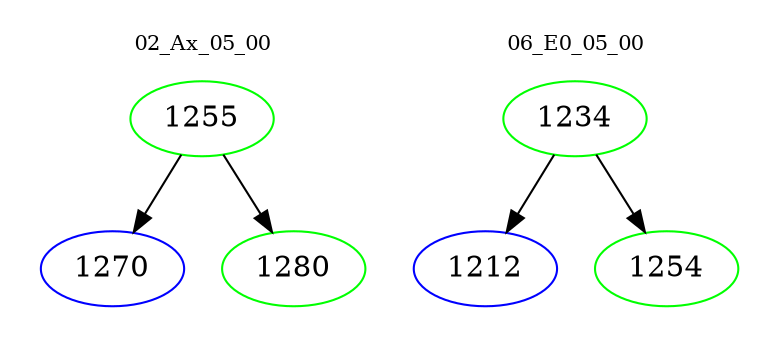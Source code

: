 digraph{
subgraph cluster_0 {
color = white
label = "02_Ax_05_00";
fontsize=10;
T0_1255 [label="1255", color="green"]
T0_1255 -> T0_1270 [color="black"]
T0_1270 [label="1270", color="blue"]
T0_1255 -> T0_1280 [color="black"]
T0_1280 [label="1280", color="green"]
}
subgraph cluster_1 {
color = white
label = "06_E0_05_00";
fontsize=10;
T1_1234 [label="1234", color="green"]
T1_1234 -> T1_1212 [color="black"]
T1_1212 [label="1212", color="blue"]
T1_1234 -> T1_1254 [color="black"]
T1_1254 [label="1254", color="green"]
}
}
